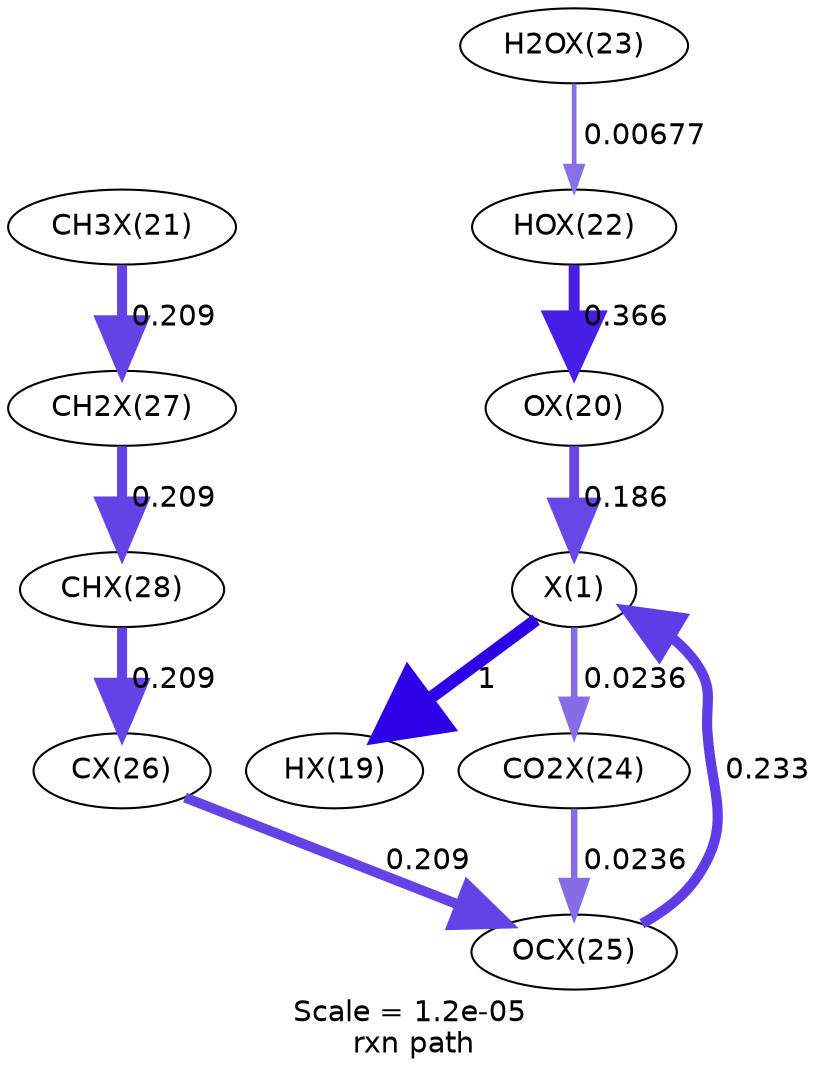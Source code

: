 digraph reaction_paths {
center=1;
s27 -> s28[fontname="Helvetica", penwidth=6, arrowsize=3, color="0.7, 1.5, 0.9"
, label=" 1"];
s29 -> s27[fontname="Helvetica", penwidth=4.73, arrowsize=2.36, color="0.7, 0.686, 0.9"
, label=" 0.186"];
s34 -> s27[fontname="Helvetica", penwidth=4.9, arrowsize=2.45, color="0.7, 0.733, 0.9"
, label=" 0.233"];
s27 -> s33[fontname="Helvetica", penwidth=3.17, arrowsize=1.59, color="0.7, 0.524, 0.9"
, label=" 0.0236"];
s31 -> s29[fontname="Helvetica", penwidth=5.24, arrowsize=2.62, color="0.7, 0.866, 0.9"
, label=" 0.366"];
s32 -> s31[fontname="Helvetica", penwidth=2.23, arrowsize=1.11, color="0.7, 0.507, 0.9"
, label=" 0.00677"];
s30 -> s36[fontname="Helvetica", penwidth=4.82, arrowsize=2.41, color="0.7, 0.709, 0.9"
, label=" 0.209"];
s36 -> s37[fontname="Helvetica", penwidth=4.82, arrowsize=2.41, color="0.7, 0.709, 0.9"
, label=" 0.209"];
s37 -> s35[fontname="Helvetica", penwidth=4.82, arrowsize=2.41, color="0.7, 0.709, 0.9"
, label=" 0.209"];
s35 -> s34[fontname="Helvetica", penwidth=4.82, arrowsize=2.41, color="0.7, 0.709, 0.9"
, label=" 0.209"];
s33 -> s34[fontname="Helvetica", penwidth=3.17, arrowsize=1.59, color="0.7, 0.524, 0.9"
, label=" 0.0236"];
s27 [ fontname="Helvetica", label="X(1)"];
s28 [ fontname="Helvetica", label="HX(19)"];
s29 [ fontname="Helvetica", label="OX(20)"];
s30 [ fontname="Helvetica", label="CH3X(21)"];
s31 [ fontname="Helvetica", label="HOX(22)"];
s32 [ fontname="Helvetica", label="H2OX(23)"];
s33 [ fontname="Helvetica", label="CO2X(24)"];
s34 [ fontname="Helvetica", label="OCX(25)"];
s35 [ fontname="Helvetica", label="CX(26)"];
s36 [ fontname="Helvetica", label="CH2X(27)"];
s37 [ fontname="Helvetica", label="CHX(28)"];
 label = "Scale = 1.2e-05\l rxn path";
 fontname = "Helvetica";
}
